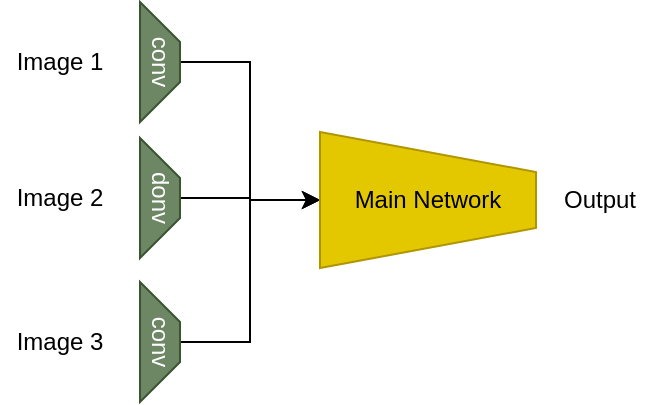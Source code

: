 <mxfile version="24.3.0" type="github">
  <diagram name="Page-1" id="ZklzrCmMmDZIbO0OwNck">
    <mxGraphModel dx="825" dy="488" grid="1" gridSize="10" guides="1" tooltips="1" connect="1" arrows="1" fold="1" page="1" pageScale="1" pageWidth="850" pageHeight="1100" math="0" shadow="0">
      <root>
        <mxCell id="0" />
        <mxCell id="1" parent="0" />
        <mxCell id="S9JoW31tpwUfReYzUPDB-14" style="edgeStyle=orthogonalEdgeStyle;rounded=0;orthogonalLoop=1;jettySize=auto;html=1;entryX=0.5;entryY=1;entryDx=0;entryDy=0;" edge="1" parent="1" source="S9JoW31tpwUfReYzUPDB-1" target="S9JoW31tpwUfReYzUPDB-10">
          <mxGeometry relative="1" as="geometry" />
        </mxCell>
        <mxCell id="S9JoW31tpwUfReYzUPDB-1" value="conv" style="shape=trapezoid;perimeter=trapezoidPerimeter;whiteSpace=wrap;html=1;fixedSize=1;rotation=90;fillColor=#6d8764;fontColor=#ffffff;strokeColor=#3A5431;" vertex="1" parent="1">
          <mxGeometry x="190" y="200" width="60" height="20" as="geometry" />
        </mxCell>
        <mxCell id="S9JoW31tpwUfReYzUPDB-16" style="edgeStyle=orthogonalEdgeStyle;rounded=0;orthogonalLoop=1;jettySize=auto;html=1;entryX=0.5;entryY=1;entryDx=0;entryDy=0;" edge="1" parent="1" source="S9JoW31tpwUfReYzUPDB-3" target="S9JoW31tpwUfReYzUPDB-10">
          <mxGeometry relative="1" as="geometry" />
        </mxCell>
        <mxCell id="S9JoW31tpwUfReYzUPDB-3" value="donv" style="shape=trapezoid;perimeter=trapezoidPerimeter;whiteSpace=wrap;html=1;fixedSize=1;rotation=90;fillColor=#6d8764;fontColor=#ffffff;strokeColor=#3A5431;" vertex="1" parent="1">
          <mxGeometry x="190" y="268" width="60" height="20" as="geometry" />
        </mxCell>
        <mxCell id="S9JoW31tpwUfReYzUPDB-18" style="edgeStyle=orthogonalEdgeStyle;rounded=0;orthogonalLoop=1;jettySize=auto;html=1;entryX=0.5;entryY=1;entryDx=0;entryDy=0;" edge="1" parent="1" source="S9JoW31tpwUfReYzUPDB-4" target="S9JoW31tpwUfReYzUPDB-10">
          <mxGeometry relative="1" as="geometry" />
        </mxCell>
        <mxCell id="S9JoW31tpwUfReYzUPDB-4" value="conv" style="shape=trapezoid;perimeter=trapezoidPerimeter;whiteSpace=wrap;html=1;fixedSize=1;rotation=90;fillColor=#6d8764;fontColor=#ffffff;strokeColor=#3A5431;" vertex="1" parent="1">
          <mxGeometry x="190" y="340" width="60" height="20" as="geometry" />
        </mxCell>
        <mxCell id="S9JoW31tpwUfReYzUPDB-5" value="Image 1" style="text;html=1;align=center;verticalAlign=middle;whiteSpace=wrap;rounded=0;" vertex="1" parent="1">
          <mxGeometry x="140" y="195" width="60" height="30" as="geometry" />
        </mxCell>
        <mxCell id="S9JoW31tpwUfReYzUPDB-6" value="Image 2" style="text;html=1;align=center;verticalAlign=middle;whiteSpace=wrap;rounded=0;" vertex="1" parent="1">
          <mxGeometry x="140" y="263" width="60" height="30" as="geometry" />
        </mxCell>
        <mxCell id="S9JoW31tpwUfReYzUPDB-8" value="Image 3" style="text;html=1;align=center;verticalAlign=middle;whiteSpace=wrap;rounded=0;" vertex="1" parent="1">
          <mxGeometry x="140" y="335" width="60" height="30" as="geometry" />
        </mxCell>
        <mxCell id="S9JoW31tpwUfReYzUPDB-10" value="Main Network" style="shape=trapezoid;perimeter=trapezoidPerimeter;whiteSpace=wrap;html=1;fixedSize=1;rotation=90;horizontal=0;fillColor=#e3c800;fontColor=#000000;strokeColor=#B09500;" vertex="1" parent="1">
          <mxGeometry x="320" y="225" width="68" height="108" as="geometry" />
        </mxCell>
        <mxCell id="S9JoW31tpwUfReYzUPDB-20" value="Output" style="text;html=1;align=center;verticalAlign=middle;whiteSpace=wrap;rounded=0;" vertex="1" parent="1">
          <mxGeometry x="410" y="264" width="60" height="30" as="geometry" />
        </mxCell>
      </root>
    </mxGraphModel>
  </diagram>
</mxfile>
